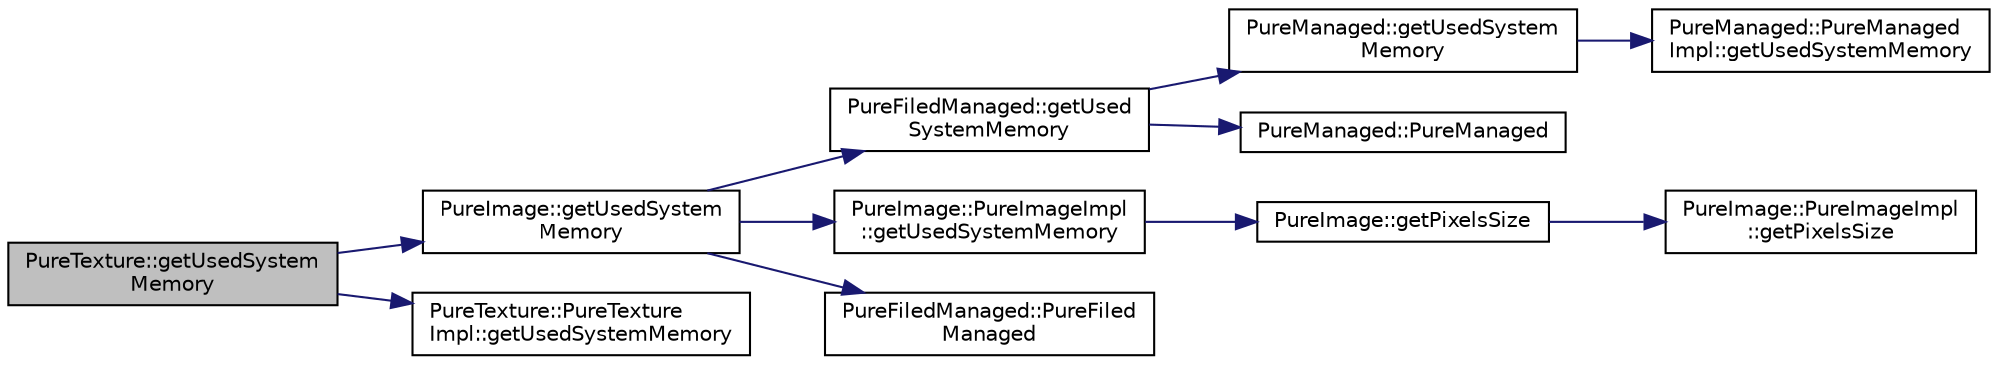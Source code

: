 digraph "PureTexture::getUsedSystemMemory"
{
 // LATEX_PDF_SIZE
  edge [fontname="Helvetica",fontsize="10",labelfontname="Helvetica",labelfontsize="10"];
  node [fontname="Helvetica",fontsize="10",shape=record];
  rankdir="LR";
  Node1 [label="PureTexture::getUsedSystem\lMemory",height=0.2,width=0.4,color="black", fillcolor="grey75", style="filled", fontcolor="black",tooltip="Gets the amount of allocated system memory for the texture (VRAM not included)."];
  Node1 -> Node2 [color="midnightblue",fontsize="10",style="solid",fontname="Helvetica"];
  Node2 [label="PureImage::getUsedSystem\lMemory",height=0.2,width=0.4,color="black", fillcolor="white", style="filled",URL="$class_pure_image.html#a8be45605c06cee0f002f5084ff047618",tooltip="Gets the amount of allocated system memory for this image."];
  Node2 -> Node3 [color="midnightblue",fontsize="10",style="solid",fontname="Helvetica"];
  Node3 [label="PureFiledManaged::getUsed\lSystemMemory",height=0.2,width=0.4,color="black", fillcolor="white", style="filled",URL="$class_pure_filed_managed.html#ad924698687ad93461ea5d58aa7206599",tooltip="Gets the amount of allocated system memory for this managed."];
  Node3 -> Node4 [color="midnightblue",fontsize="10",style="solid",fontname="Helvetica"];
  Node4 [label="PureManaged::getUsedSystem\lMemory",height=0.2,width=0.4,color="black", fillcolor="white", style="filled",URL="$class_pure_managed.html#a65bca7190eb7ab828982b4c4f3651620",tooltip="Gets the amount of allocated system memory for this managed."];
  Node4 -> Node5 [color="midnightblue",fontsize="10",style="solid",fontname="Helvetica"];
  Node5 [label="PureManaged::PureManaged\lImpl::getUsedSystemMemory",height=0.2,width=0.4,color="black", fillcolor="white", style="filled",URL="$class_pure_managed_1_1_pure_managed_impl.html#a3586dd5d6a8543342f7814593d055b46",tooltip="Gets the amount of allocated system memory for this managed."];
  Node3 -> Node6 [color="midnightblue",fontsize="10",style="solid",fontname="Helvetica"];
  Node6 [label="PureManaged::PureManaged",height=0.2,width=0.4,color="black", fillcolor="white", style="filled",URL="$class_pure_managed.html#a054d9ce11a9a8af45d0907569875213e",tooltip=" "];
  Node2 -> Node7 [color="midnightblue",fontsize="10",style="solid",fontname="Helvetica"];
  Node7 [label="PureImage::PureImageImpl\l::getUsedSystemMemory",height=0.2,width=0.4,color="black", fillcolor="white", style="filled",URL="$class_pure_image_1_1_pure_image_impl.html#a544df8aaf356d2ecb6a2b4778a238e85",tooltip=" "];
  Node7 -> Node8 [color="midnightblue",fontsize="10",style="solid",fontname="Helvetica"];
  Node8 [label="PureImage::getPixelsSize",height=0.2,width=0.4,color="black", fillcolor="white", style="filled",URL="$class_pure_image.html#a267cae0d088ce362f0b46c0f0ac2a1ac",tooltip="Gets the size of the array of pixels."];
  Node8 -> Node9 [color="midnightblue",fontsize="10",style="solid",fontname="Helvetica"];
  Node9 [label="PureImage::PureImageImpl\l::getPixelsSize",height=0.2,width=0.4,color="black", fillcolor="white", style="filled",URL="$class_pure_image_1_1_pure_image_impl.html#a863b2b8d26b9d859fa1775f0b8dea50c",tooltip=" "];
  Node2 -> Node10 [color="midnightblue",fontsize="10",style="solid",fontname="Helvetica"];
  Node10 [label="PureFiledManaged::PureFiled\lManaged",height=0.2,width=0.4,color="black", fillcolor="white", style="filled",URL="$class_pure_filed_managed.html#a26bde2d228b825e89738dbc3675e99f4",tooltip=" "];
  Node1 -> Node11 [color="midnightblue",fontsize="10",style="solid",fontname="Helvetica"];
  Node11 [label="PureTexture::PureTexture\lImpl::getUsedSystemMemory",height=0.2,width=0.4,color="black", fillcolor="white", style="filled",URL="$class_pure_texture_1_1_pure_texture_impl.html#af88f3de1efda678b97685feae2ca6450",tooltip=" "];
}
